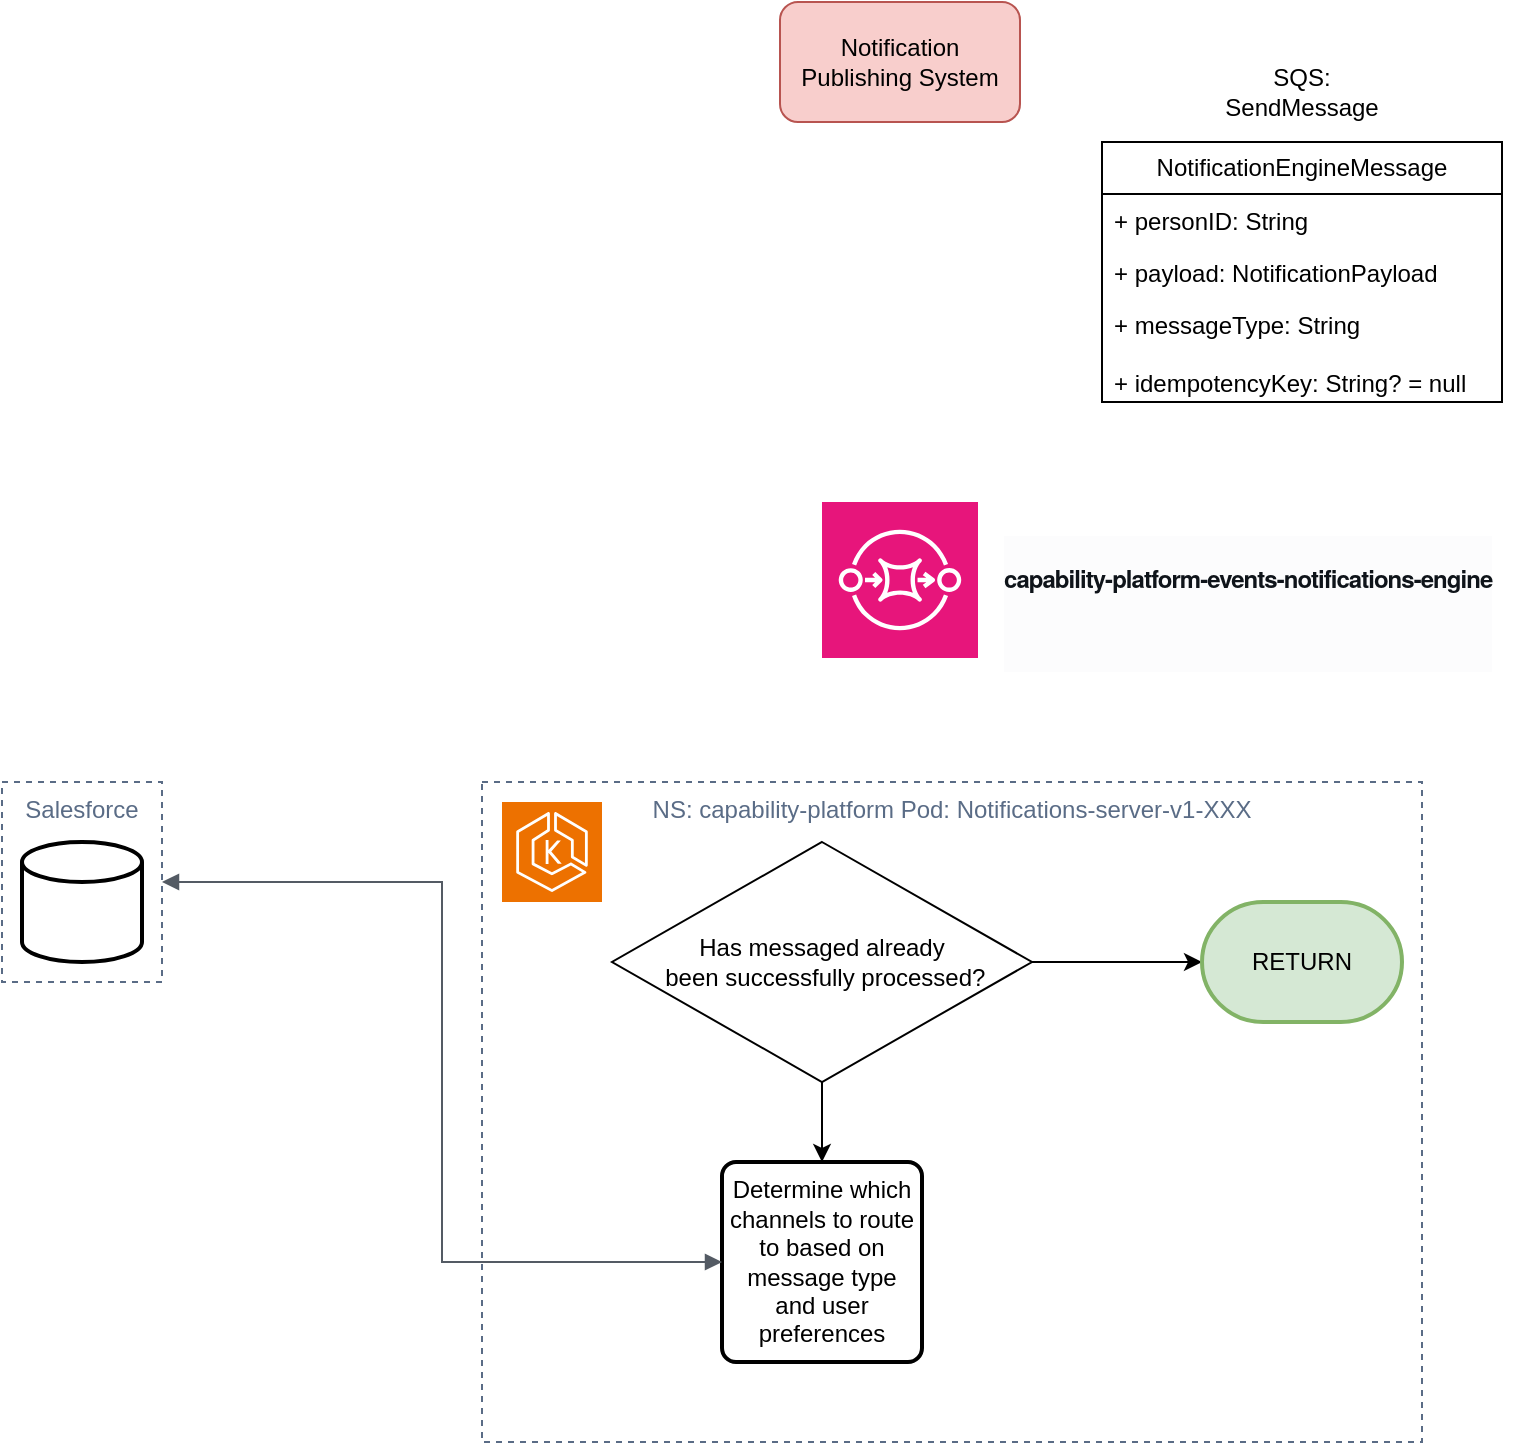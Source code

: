 <mxfile version="28.1.0">
  <diagram name="Page-1" id="Zwpuqf_YTuUUo8gKpCjg">
    <mxGraphModel dx="1234" dy="790" grid="1" gridSize="10" guides="1" tooltips="1" connect="1" arrows="1" fold="1" page="1" pageScale="1" pageWidth="827" pageHeight="1169" math="0" shadow="0">
      <root>
        <mxCell id="0" />
        <mxCell id="1" parent="0" />
        <mxCell id="VqeCZqD9yjvprAk1Ezd1-1" value="NotificationEngineMessage" style="swimlane;fontStyle=0;childLayout=stackLayout;horizontal=1;startSize=26;fillColor=none;horizontalStack=0;resizeParent=1;resizeParentMax=0;resizeLast=0;collapsible=1;marginBottom=0;whiteSpace=wrap;html=1;" parent="1" vertex="1">
          <mxGeometry x="600" y="90" width="200" height="130" as="geometry">
            <mxRectangle x="250" y="110" width="190" height="30" as="alternateBounds" />
          </mxGeometry>
        </mxCell>
        <mxCell id="VqeCZqD9yjvprAk1Ezd1-2" value="+ personID: String" style="text;strokeColor=none;fillColor=none;align=left;verticalAlign=top;spacingLeft=4;spacingRight=4;overflow=hidden;rotatable=0;points=[[0,0.5],[1,0.5]];portConstraint=eastwest;whiteSpace=wrap;html=1;" parent="VqeCZqD9yjvprAk1Ezd1-1" vertex="1">
          <mxGeometry y="26" width="200" height="26" as="geometry" />
        </mxCell>
        <mxCell id="VqeCZqD9yjvprAk1Ezd1-3" value="+ payload: NotificationPayload" style="text;strokeColor=none;fillColor=none;align=left;verticalAlign=top;spacingLeft=4;spacingRight=4;overflow=hidden;rotatable=0;points=[[0,0.5],[1,0.5]];portConstraint=eastwest;whiteSpace=wrap;html=1;" parent="VqeCZqD9yjvprAk1Ezd1-1" vertex="1">
          <mxGeometry y="52" width="200" height="26" as="geometry" />
        </mxCell>
        <mxCell id="VqeCZqD9yjvprAk1Ezd1-4" value="+ messageType: String&lt;div&gt;&lt;br&gt;&lt;div&gt;+ idempotencyKey: String? = null&lt;/div&gt;&lt;/div&gt;" style="text;strokeColor=none;fillColor=none;align=left;verticalAlign=top;spacingLeft=4;spacingRight=4;overflow=hidden;rotatable=0;points=[[0,0.5],[1,0.5]];portConstraint=eastwest;whiteSpace=wrap;html=1;" parent="VqeCZqD9yjvprAk1Ezd1-1" vertex="1">
          <mxGeometry y="78" width="200" height="52" as="geometry" />
        </mxCell>
        <mxCell id="VqeCZqD9yjvprAk1Ezd1-7" value="NS: capability-platform Pod: Notifications-server-v1-XXX" style="fillColor=none;strokeColor=#5A6C86;dashed=1;verticalAlign=top;fontStyle=0;fontColor=#5A6C86;whiteSpace=wrap;html=1;" parent="1" vertex="1">
          <mxGeometry x="290" y="410" width="470" height="330" as="geometry" />
        </mxCell>
        <mxCell id="VqeCZqD9yjvprAk1Ezd1-9" value="Notification Publishing System" style="rounded=1;whiteSpace=wrap;html=1;fillColor=#f8cecc;strokeColor=#b85450;" parent="1" vertex="1">
          <mxGeometry x="439" y="20" width="120" height="60" as="geometry" />
        </mxCell>
        <mxCell id="VqeCZqD9yjvprAk1Ezd1-10" value="" style="sketch=0;points=[[0,0,0],[0.25,0,0],[0.5,0,0],[0.75,0,0],[1,0,0],[0,1,0],[0.25,1,0],[0.5,1,0],[0.75,1,0],[1,1,0],[0,0.25,0],[0,0.5,0],[0,0.75,0],[1,0.25,0],[1,0.5,0],[1,0.75,0]];outlineConnect=0;fontColor=#232F3E;fillColor=#E7157B;strokeColor=#ffffff;dashed=0;verticalLabelPosition=bottom;verticalAlign=top;align=center;html=1;fontSize=12;fontStyle=0;aspect=fixed;shape=mxgraph.aws4.resourceIcon;resIcon=mxgraph.aws4.sqs;" parent="1" vertex="1">
          <mxGeometry x="460" y="270" width="78" height="78" as="geometry" />
        </mxCell>
        <mxCell id="VqeCZqD9yjvprAk1Ezd1-12" value="SQS: SendMessage" style="text;html=1;align=center;verticalAlign=middle;whiteSpace=wrap;rounded=0;" parent="1" vertex="1">
          <mxGeometry x="670" y="50" width="60" height="30" as="geometry" />
        </mxCell>
        <mxCell id="VqeCZqD9yjvprAk1Ezd1-13" value="&lt;div class=&quot;awsui_title_2qdw9_16hfn_295 awsui_title-variant-h1_2qdw9_16hfn_300 awsui_refresh_2qdw9_16hfn_217&quot; style=&quot;color: rgb(15, 20, 26); min-inline-size: 0px; word-break: break-word; padding-block-start: 1px; font-family: &amp;quot;Amazon Ember&amp;quot;, &amp;quot;Helvetica Neue&amp;quot;, Roboto, Arial, sans-serif; font-style: normal; font-variant-ligatures: normal; font-variant-caps: normal; font-weight: 400; letter-spacing: normal; orphans: 2; text-align: start; text-indent: 0px; text-transform: none; widows: 2; word-spacing: 0px; -webkit-text-stroke-width: 0px; white-space: normal; background-color: rgb(252, 252, 253); text-decoration-thickness: initial; text-decoration-style: initial; text-decoration-color: initial;&quot;&gt;&lt;h1 class=&quot;awsui_heading_2qdw9_16hfn_371 awsui_heading-variant-h1_2qdw9_16hfn_382&quot; data-awsui-analytics-label=&quot;.awsui_heading-text_105ke_268sp_5&quot; style=&quot;margin: 0.67em 0px; display: inline; margin-block: 0px; margin-inline: 0px; letter-spacing: -0.48px; line-height: 30px;&quot;&gt;&lt;span class=&quot;awsui_heading-text_2qdw9_16hfn_398 awsui_heading-text_105ke_268sp_5 awsui_heading-text-variant-h1_2qdw9_16hfn_401&quot; id=&quot;heading639-1755772006393-9558&quot; style=&quot;font-weight: 700; letter-spacing: -0.48px; line-height: 30px; -webkit-font-smoothing: antialiased;&quot;&gt;&lt;font style=&quot;font-size: 12px;&quot;&gt;capability-platform-events-notifications-engine&lt;/font&gt;&lt;/span&gt;&lt;/h1&gt;&lt;/div&gt;&lt;div class=&quot;awsui_actions_2qdw9_16hfn_263 awsui_actions-variant-h1_2qdw9_16hfn_271 awsui_refresh_2qdw9_16hfn_217 awsui_actions-centered_2qdw9_16hfn_268&quot; style=&quot;align-items: center; display: flex; min-block-size: 32px; padding-block: 0px; padding-inline: 0px; color: rgb(15, 20, 26); font-family: &amp;quot;Amazon Ember&amp;quot;, &amp;quot;Helvetica Neue&amp;quot;, Roboto, Arial, sans-serif; font-style: normal; font-variant-ligatures: normal; font-variant-caps: normal; font-weight: 400; letter-spacing: normal; orphans: 2; text-align: start; text-indent: 0px; text-transform: none; widows: 2; word-spacing: 0px; -webkit-text-stroke-width: 0px; white-space: normal; background-color: rgb(252, 252, 253); text-decoration-thickness: initial; text-decoration-style: initial; text-decoration-color: initial;&quot;&gt;&lt;div data-analytics=&quot;pageActions&quot; data-analytics-type=&quot;eventContext&quot; class=&quot;awsui_root_18582_whr0e_145 awsui_horizontal_18582_whr0e_160 awsui_horizontal-xs_18582_whr0e_170&quot; style=&quot;display: flex; flex-flow: wrap; gap: 8px;&quot;&gt;&lt;br class=&quot;Apple-interchange-newline&quot;&gt;&lt;/div&gt;&lt;/div&gt;" style="text;whiteSpace=wrap;html=1;" parent="1" vertex="1">
          <mxGeometry x="549" y="280" width="260" height="30" as="geometry" />
        </mxCell>
        <mxCell id="VqeCZqD9yjvprAk1Ezd1-15" value="" style="sketch=0;points=[[0,0,0],[0.25,0,0],[0.5,0,0],[0.75,0,0],[1,0,0],[0,1,0],[0.25,1,0],[0.5,1,0],[0.75,1,0],[1,1,0],[0,0.25,0],[0,0.5,0],[0,0.75,0],[1,0.25,0],[1,0.5,0],[1,0.75,0]];outlineConnect=0;fontColor=#232F3E;fillColor=#ED7100;strokeColor=#ffffff;dashed=0;verticalLabelPosition=bottom;verticalAlign=top;align=center;html=1;fontSize=12;fontStyle=0;aspect=fixed;shape=mxgraph.aws4.resourceIcon;resIcon=mxgraph.aws4.eks;" parent="1" vertex="1">
          <mxGeometry x="300" y="420" width="50" height="50" as="geometry" />
        </mxCell>
        <mxCell id="49v1vKMZtB3G8OhnLPRT-7" style="edgeStyle=orthogonalEdgeStyle;rounded=0;orthogonalLoop=1;jettySize=auto;html=1;exitX=1;exitY=0.5;exitDx=0;exitDy=0;" edge="1" parent="1" source="49v1vKMZtB3G8OhnLPRT-3" target="49v1vKMZtB3G8OhnLPRT-6">
          <mxGeometry relative="1" as="geometry" />
        </mxCell>
        <mxCell id="49v1vKMZtB3G8OhnLPRT-10" style="edgeStyle=orthogonalEdgeStyle;rounded=0;orthogonalLoop=1;jettySize=auto;html=1;exitX=0.5;exitY=1;exitDx=0;exitDy=0;entryX=0.5;entryY=0;entryDx=0;entryDy=0;" edge="1" parent="1" source="49v1vKMZtB3G8OhnLPRT-3" target="49v1vKMZtB3G8OhnLPRT-9">
          <mxGeometry relative="1" as="geometry" />
        </mxCell>
        <mxCell id="49v1vKMZtB3G8OhnLPRT-3" value="Has messaged already&lt;div&gt;&amp;nbsp;been successfully processed?&lt;/div&gt;" style="rhombus;whiteSpace=wrap;html=1;" vertex="1" parent="1">
          <mxGeometry x="355" y="440" width="210" height="120" as="geometry" />
        </mxCell>
        <mxCell id="49v1vKMZtB3G8OhnLPRT-6" value="RETURN" style="strokeWidth=2;html=1;shape=mxgraph.flowchart.terminator;whiteSpace=wrap;fillColor=#d5e8d4;strokeColor=#82b366;" vertex="1" parent="1">
          <mxGeometry x="650" y="470" width="100" height="60" as="geometry" />
        </mxCell>
        <mxCell id="49v1vKMZtB3G8OhnLPRT-9" value="Determine which channels to route to based on message type and user preferences" style="rounded=1;whiteSpace=wrap;html=1;absoluteArcSize=1;arcSize=14;strokeWidth=2;" vertex="1" parent="1">
          <mxGeometry x="410" y="600" width="100" height="100" as="geometry" />
        </mxCell>
        <mxCell id="49v1vKMZtB3G8OhnLPRT-13" value="" style="group" vertex="1" connectable="0" parent="1">
          <mxGeometry x="50" y="410" width="80" height="100" as="geometry" />
        </mxCell>
        <mxCell id="49v1vKMZtB3G8OhnLPRT-12" value="Salesforce" style="fillColor=none;strokeColor=#5A6C86;dashed=1;verticalAlign=top;fontStyle=0;fontColor=#5A6C86;whiteSpace=wrap;html=1;" vertex="1" parent="49v1vKMZtB3G8OhnLPRT-13">
          <mxGeometry width="80" height="100" as="geometry" />
        </mxCell>
        <mxCell id="49v1vKMZtB3G8OhnLPRT-11" value="" style="strokeWidth=2;html=1;shape=mxgraph.flowchart.database;whiteSpace=wrap;" vertex="1" parent="49v1vKMZtB3G8OhnLPRT-13">
          <mxGeometry x="10" y="30" width="60" height="60" as="geometry" />
        </mxCell>
        <mxCell id="49v1vKMZtB3G8OhnLPRT-15" value="" style="edgeStyle=orthogonalEdgeStyle;html=1;endArrow=block;elbow=vertical;startArrow=block;startFill=1;endFill=1;strokeColor=#545B64;rounded=0;exitX=1;exitY=0.5;exitDx=0;exitDy=0;entryX=0;entryY=0.5;entryDx=0;entryDy=0;" edge="1" parent="1" source="49v1vKMZtB3G8OhnLPRT-12" target="49v1vKMZtB3G8OhnLPRT-9">
          <mxGeometry width="100" relative="1" as="geometry">
            <mxPoint x="140" y="790" as="sourcePoint" />
            <mxPoint x="300" y="680" as="targetPoint" />
          </mxGeometry>
        </mxCell>
      </root>
    </mxGraphModel>
  </diagram>
</mxfile>
